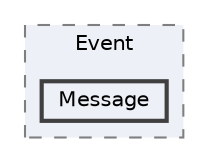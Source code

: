 digraph "C:/Users/むずでょ/Documents/Unity Projects/RMU-1-00-00-Research/Assets/RPGMaker/Codebase/Runtime/Event/Message"
{
 // LATEX_PDF_SIZE
  bgcolor="transparent";
  edge [fontname=Helvetica,fontsize=10,labelfontname=Helvetica,labelfontsize=10];
  node [fontname=Helvetica,fontsize=10,shape=box,height=0.2,width=0.4];
  compound=true
  subgraph clusterdir_985f8ab5cf3eaa27d3ed18c5c6baf0fe {
    graph [ bgcolor="#edf0f7", pencolor="grey50", label="Event", fontname=Helvetica,fontsize=10 style="filled,dashed", URL="dir_985f8ab5cf3eaa27d3ed18c5c6baf0fe.html",tooltip=""]
  dir_3aa9d4c4f63f6b5bd726aab2c4b302aa [label="Message", fillcolor="#edf0f7", color="grey25", style="filled,bold", URL="dir_3aa9d4c4f63f6b5bd726aab2c4b302aa.html",tooltip=""];
  }
}
